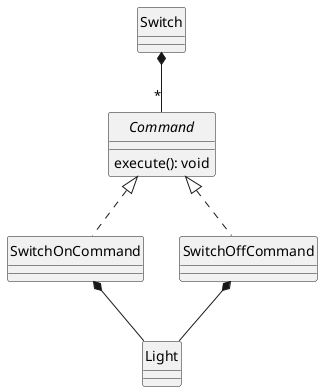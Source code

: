 @startuml Diagramme de classe
skinparam style strictuml
interface Command{
  execute(): void
}

class Switch
Class Light
class SwitchOnCommand implements Command
class SwitchOffCommand implements Command
SwitchOnCommand *-- Light
SwitchOffCommand *-- Light
Switch *-- "*" Command

@enduml

